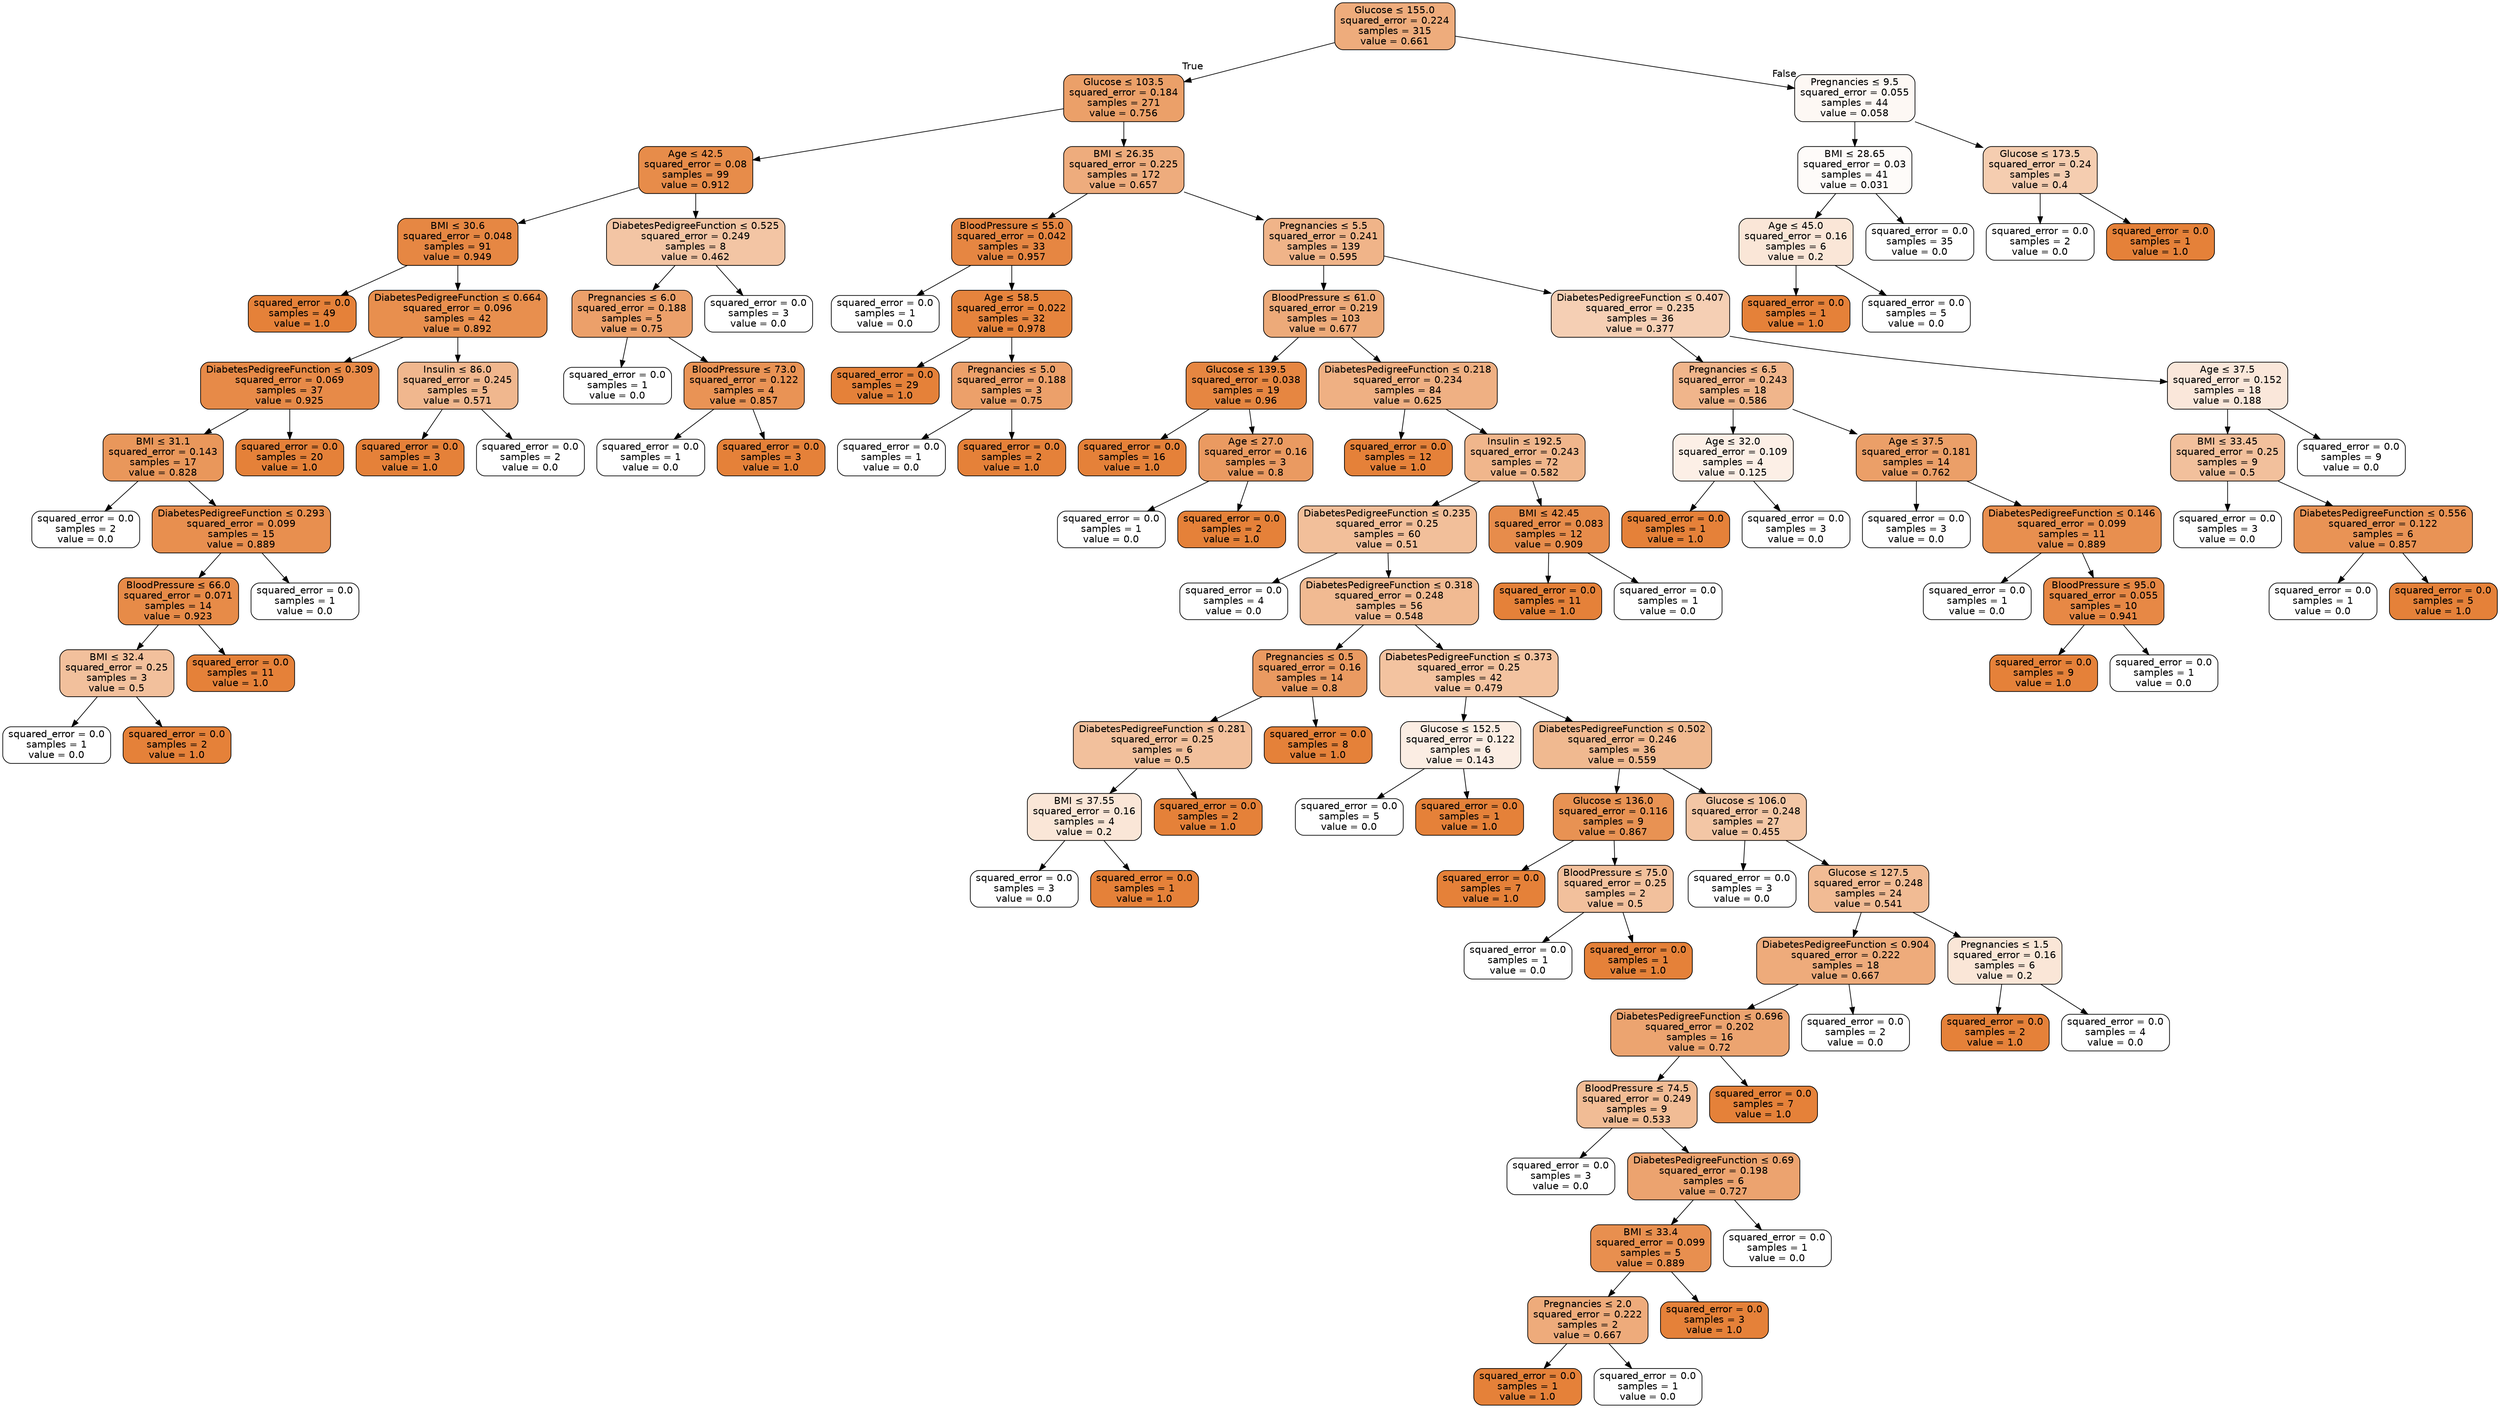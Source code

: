 digraph Tree {
node [shape=box, style="filled, rounded", color="black", fontname="helvetica"] ;
edge [fontname="helvetica"] ;
0 [label=<Glucose &le; 155.0<br/>squared_error = 0.224<br/>samples = 315<br/>value = 0.661>, fillcolor="#eeac7c"] ;
1 [label=<Glucose &le; 103.5<br/>squared_error = 0.184<br/>samples = 271<br/>value = 0.756>, fillcolor="#eba069"] ;
0 -> 1 [labeldistance=2.5, labelangle=45, headlabel="True"] ;
2 [label=<Age &le; 42.5<br/>squared_error = 0.08<br/>samples = 99<br/>value = 0.912>, fillcolor="#e78c4a"] ;
1 -> 2 ;
3 [label=<BMI &le; 30.6<br/>squared_error = 0.048<br/>samples = 91<br/>value = 0.949>, fillcolor="#e68743"] ;
2 -> 3 ;
4 [label=<squared_error = 0.0<br/>samples = 49<br/>value = 1.0>, fillcolor="#e58139"] ;
3 -> 4 ;
5 [label=<DiabetesPedigreeFunction &le; 0.664<br/>squared_error = 0.096<br/>samples = 42<br/>value = 0.892>, fillcolor="#e88f4e"] ;
3 -> 5 ;
6 [label=<DiabetesPedigreeFunction &le; 0.309<br/>squared_error = 0.069<br/>samples = 37<br/>value = 0.925>, fillcolor="#e78a48"] ;
5 -> 6 ;
7 [label=<BMI &le; 31.1<br/>squared_error = 0.143<br/>samples = 17<br/>value = 0.828>, fillcolor="#e9975b"] ;
6 -> 7 ;
8 [label=<squared_error = 0.0<br/>samples = 2<br/>value = 0.0>, fillcolor="#ffffff"] ;
7 -> 8 ;
9 [label=<DiabetesPedigreeFunction &le; 0.293<br/>squared_error = 0.099<br/>samples = 15<br/>value = 0.889>, fillcolor="#e88f4f"] ;
7 -> 9 ;
10 [label=<BloodPressure &le; 66.0<br/>squared_error = 0.071<br/>samples = 14<br/>value = 0.923>, fillcolor="#e78b48"] ;
9 -> 10 ;
11 [label=<BMI &le; 32.4<br/>squared_error = 0.25<br/>samples = 3<br/>value = 0.5>, fillcolor="#f2c09c"] ;
10 -> 11 ;
12 [label=<squared_error = 0.0<br/>samples = 1<br/>value = 0.0>, fillcolor="#ffffff"] ;
11 -> 12 ;
13 [label=<squared_error = 0.0<br/>samples = 2<br/>value = 1.0>, fillcolor="#e58139"] ;
11 -> 13 ;
14 [label=<squared_error = 0.0<br/>samples = 11<br/>value = 1.0>, fillcolor="#e58139"] ;
10 -> 14 ;
15 [label=<squared_error = 0.0<br/>samples = 1<br/>value = 0.0>, fillcolor="#ffffff"] ;
9 -> 15 ;
16 [label=<squared_error = 0.0<br/>samples = 20<br/>value = 1.0>, fillcolor="#e58139"] ;
6 -> 16 ;
17 [label=<Insulin &le; 86.0<br/>squared_error = 0.245<br/>samples = 5<br/>value = 0.571>, fillcolor="#f0b78e"] ;
5 -> 17 ;
18 [label=<squared_error = 0.0<br/>samples = 3<br/>value = 1.0>, fillcolor="#e58139"] ;
17 -> 18 ;
19 [label=<squared_error = 0.0<br/>samples = 2<br/>value = 0.0>, fillcolor="#ffffff"] ;
17 -> 19 ;
20 [label=<DiabetesPedigreeFunction &le; 0.525<br/>squared_error = 0.249<br/>samples = 8<br/>value = 0.462>, fillcolor="#f3c5a4"] ;
2 -> 20 ;
21 [label=<Pregnancies &le; 6.0<br/>squared_error = 0.188<br/>samples = 5<br/>value = 0.75>, fillcolor="#eca06a"] ;
20 -> 21 ;
22 [label=<squared_error = 0.0<br/>samples = 1<br/>value = 0.0>, fillcolor="#ffffff"] ;
21 -> 22 ;
23 [label=<BloodPressure &le; 73.0<br/>squared_error = 0.122<br/>samples = 4<br/>value = 0.857>, fillcolor="#e99355"] ;
21 -> 23 ;
24 [label=<squared_error = 0.0<br/>samples = 1<br/>value = 0.0>, fillcolor="#ffffff"] ;
23 -> 24 ;
25 [label=<squared_error = 0.0<br/>samples = 3<br/>value = 1.0>, fillcolor="#e58139"] ;
23 -> 25 ;
26 [label=<squared_error = 0.0<br/>samples = 3<br/>value = 0.0>, fillcolor="#ffffff"] ;
20 -> 26 ;
27 [label=<BMI &le; 26.35<br/>squared_error = 0.225<br/>samples = 172<br/>value = 0.657>, fillcolor="#eeac7d"] ;
1 -> 27 ;
28 [label=<BloodPressure &le; 55.0<br/>squared_error = 0.042<br/>samples = 33<br/>value = 0.957>, fillcolor="#e68642"] ;
27 -> 28 ;
29 [label=<squared_error = 0.0<br/>samples = 1<br/>value = 0.0>, fillcolor="#ffffff"] ;
28 -> 29 ;
30 [label=<Age &le; 58.5<br/>squared_error = 0.022<br/>samples = 32<br/>value = 0.978>, fillcolor="#e6843d"] ;
28 -> 30 ;
31 [label=<squared_error = 0.0<br/>samples = 29<br/>value = 1.0>, fillcolor="#e58139"] ;
30 -> 31 ;
32 [label=<Pregnancies &le; 5.0<br/>squared_error = 0.188<br/>samples = 3<br/>value = 0.75>, fillcolor="#eca06a"] ;
30 -> 32 ;
33 [label=<squared_error = 0.0<br/>samples = 1<br/>value = 0.0>, fillcolor="#ffffff"] ;
32 -> 33 ;
34 [label=<squared_error = 0.0<br/>samples = 2<br/>value = 1.0>, fillcolor="#e58139"] ;
32 -> 34 ;
35 [label=<Pregnancies &le; 5.5<br/>squared_error = 0.241<br/>samples = 139<br/>value = 0.595>, fillcolor="#f0b489"] ;
27 -> 35 ;
36 [label=<BloodPressure &le; 61.0<br/>squared_error = 0.219<br/>samples = 103<br/>value = 0.677>, fillcolor="#edaa79"] ;
35 -> 36 ;
37 [label=<Glucose &le; 139.5<br/>squared_error = 0.038<br/>samples = 19<br/>value = 0.96>, fillcolor="#e68641"] ;
36 -> 37 ;
38 [label=<squared_error = 0.0<br/>samples = 16<br/>value = 1.0>, fillcolor="#e58139"] ;
37 -> 38 ;
39 [label=<Age &le; 27.0<br/>squared_error = 0.16<br/>samples = 3<br/>value = 0.8>, fillcolor="#ea9a61"] ;
37 -> 39 ;
40 [label=<squared_error = 0.0<br/>samples = 1<br/>value = 0.0>, fillcolor="#ffffff"] ;
39 -> 40 ;
41 [label=<squared_error = 0.0<br/>samples = 2<br/>value = 1.0>, fillcolor="#e58139"] ;
39 -> 41 ;
42 [label=<DiabetesPedigreeFunction &le; 0.218<br/>squared_error = 0.234<br/>samples = 84<br/>value = 0.625>, fillcolor="#efb083"] ;
36 -> 42 ;
43 [label=<squared_error = 0.0<br/>samples = 12<br/>value = 1.0>, fillcolor="#e58139"] ;
42 -> 43 ;
44 [label=<Insulin &le; 192.5<br/>squared_error = 0.243<br/>samples = 72<br/>value = 0.582>, fillcolor="#f0b68c"] ;
42 -> 44 ;
45 [label=<DiabetesPedigreeFunction &le; 0.235<br/>squared_error = 0.25<br/>samples = 60<br/>value = 0.51>, fillcolor="#f2bf9a"] ;
44 -> 45 ;
46 [label=<squared_error = 0.0<br/>samples = 4<br/>value = 0.0>, fillcolor="#ffffff"] ;
45 -> 46 ;
47 [label=<DiabetesPedigreeFunction &le; 0.318<br/>squared_error = 0.248<br/>samples = 56<br/>value = 0.548>, fillcolor="#f1ba92"] ;
45 -> 47 ;
48 [label=<Pregnancies &le; 0.5<br/>squared_error = 0.16<br/>samples = 14<br/>value = 0.8>, fillcolor="#ea9a61"] ;
47 -> 48 ;
49 [label=<DiabetesPedigreeFunction &le; 0.281<br/>squared_error = 0.25<br/>samples = 6<br/>value = 0.5>, fillcolor="#f2c09c"] ;
48 -> 49 ;
50 [label=<BMI &le; 37.55<br/>squared_error = 0.16<br/>samples = 4<br/>value = 0.2>, fillcolor="#fae6d7"] ;
49 -> 50 ;
51 [label=<squared_error = 0.0<br/>samples = 3<br/>value = 0.0>, fillcolor="#ffffff"] ;
50 -> 51 ;
52 [label=<squared_error = 0.0<br/>samples = 1<br/>value = 1.0>, fillcolor="#e58139"] ;
50 -> 52 ;
53 [label=<squared_error = 0.0<br/>samples = 2<br/>value = 1.0>, fillcolor="#e58139"] ;
49 -> 53 ;
54 [label=<squared_error = 0.0<br/>samples = 8<br/>value = 1.0>, fillcolor="#e58139"] ;
48 -> 54 ;
55 [label=<DiabetesPedigreeFunction &le; 0.373<br/>squared_error = 0.25<br/>samples = 42<br/>value = 0.479>, fillcolor="#f3c3a0"] ;
47 -> 55 ;
56 [label=<Glucose &le; 152.5<br/>squared_error = 0.122<br/>samples = 6<br/>value = 0.143>, fillcolor="#fbede3"] ;
55 -> 56 ;
57 [label=<squared_error = 0.0<br/>samples = 5<br/>value = 0.0>, fillcolor="#ffffff"] ;
56 -> 57 ;
58 [label=<squared_error = 0.0<br/>samples = 1<br/>value = 1.0>, fillcolor="#e58139"] ;
56 -> 58 ;
59 [label=<DiabetesPedigreeFunction &le; 0.502<br/>squared_error = 0.246<br/>samples = 36<br/>value = 0.559>, fillcolor="#f0b990"] ;
55 -> 59 ;
60 [label=<Glucose &le; 136.0<br/>squared_error = 0.116<br/>samples = 9<br/>value = 0.867>, fillcolor="#e89253"] ;
59 -> 60 ;
61 [label=<squared_error = 0.0<br/>samples = 7<br/>value = 1.0>, fillcolor="#e58139"] ;
60 -> 61 ;
62 [label=<BloodPressure &le; 75.0<br/>squared_error = 0.25<br/>samples = 2<br/>value = 0.5>, fillcolor="#f2c09c"] ;
60 -> 62 ;
63 [label=<squared_error = 0.0<br/>samples = 1<br/>value = 0.0>, fillcolor="#ffffff"] ;
62 -> 63 ;
64 [label=<squared_error = 0.0<br/>samples = 1<br/>value = 1.0>, fillcolor="#e58139"] ;
62 -> 64 ;
65 [label=<Glucose &le; 106.0<br/>squared_error = 0.248<br/>samples = 27<br/>value = 0.455>, fillcolor="#f3c6a5"] ;
59 -> 65 ;
66 [label=<squared_error = 0.0<br/>samples = 3<br/>value = 0.0>, fillcolor="#ffffff"] ;
65 -> 66 ;
67 [label=<Glucose &le; 127.5<br/>squared_error = 0.248<br/>samples = 24<br/>value = 0.541>, fillcolor="#f1bb94"] ;
65 -> 67 ;
68 [label=<DiabetesPedigreeFunction &le; 0.904<br/>squared_error = 0.222<br/>samples = 18<br/>value = 0.667>, fillcolor="#eeab7b"] ;
67 -> 68 ;
69 [label=<DiabetesPedigreeFunction &le; 0.696<br/>squared_error = 0.202<br/>samples = 16<br/>value = 0.72>, fillcolor="#eca470"] ;
68 -> 69 ;
70 [label=<BloodPressure &le; 74.5<br/>squared_error = 0.249<br/>samples = 9<br/>value = 0.533>, fillcolor="#f1bc95"] ;
69 -> 70 ;
71 [label=<squared_error = 0.0<br/>samples = 3<br/>value = 0.0>, fillcolor="#ffffff"] ;
70 -> 71 ;
72 [label=<DiabetesPedigreeFunction &le; 0.69<br/>squared_error = 0.198<br/>samples = 6<br/>value = 0.727>, fillcolor="#eca36f"] ;
70 -> 72 ;
73 [label=<BMI &le; 33.4<br/>squared_error = 0.099<br/>samples = 5<br/>value = 0.889>, fillcolor="#e88f4f"] ;
72 -> 73 ;
74 [label=<Pregnancies &le; 2.0<br/>squared_error = 0.222<br/>samples = 2<br/>value = 0.667>, fillcolor="#eeab7b"] ;
73 -> 74 ;
75 [label=<squared_error = 0.0<br/>samples = 1<br/>value = 1.0>, fillcolor="#e58139"] ;
74 -> 75 ;
76 [label=<squared_error = 0.0<br/>samples = 1<br/>value = 0.0>, fillcolor="#ffffff"] ;
74 -> 76 ;
77 [label=<squared_error = 0.0<br/>samples = 3<br/>value = 1.0>, fillcolor="#e58139"] ;
73 -> 77 ;
78 [label=<squared_error = 0.0<br/>samples = 1<br/>value = 0.0>, fillcolor="#ffffff"] ;
72 -> 78 ;
79 [label=<squared_error = 0.0<br/>samples = 7<br/>value = 1.0>, fillcolor="#e58139"] ;
69 -> 79 ;
80 [label=<squared_error = 0.0<br/>samples = 2<br/>value = 0.0>, fillcolor="#ffffff"] ;
68 -> 80 ;
81 [label=<Pregnancies &le; 1.5<br/>squared_error = 0.16<br/>samples = 6<br/>value = 0.2>, fillcolor="#fae6d7"] ;
67 -> 81 ;
82 [label=<squared_error = 0.0<br/>samples = 2<br/>value = 1.0>, fillcolor="#e58139"] ;
81 -> 82 ;
83 [label=<squared_error = 0.0<br/>samples = 4<br/>value = 0.0>, fillcolor="#ffffff"] ;
81 -> 83 ;
84 [label=<BMI &le; 42.45<br/>squared_error = 0.083<br/>samples = 12<br/>value = 0.909>, fillcolor="#e78c4b"] ;
44 -> 84 ;
85 [label=<squared_error = 0.0<br/>samples = 11<br/>value = 1.0>, fillcolor="#e58139"] ;
84 -> 85 ;
86 [label=<squared_error = 0.0<br/>samples = 1<br/>value = 0.0>, fillcolor="#ffffff"] ;
84 -> 86 ;
87 [label=<DiabetesPedigreeFunction &le; 0.407<br/>squared_error = 0.235<br/>samples = 36<br/>value = 0.377>, fillcolor="#f5cfb4"] ;
35 -> 87 ;
88 [label=<Pregnancies &le; 6.5<br/>squared_error = 0.243<br/>samples = 18<br/>value = 0.586>, fillcolor="#f0b58b"] ;
87 -> 88 ;
89 [label=<Age &le; 32.0<br/>squared_error = 0.109<br/>samples = 4<br/>value = 0.125>, fillcolor="#fcefe6"] ;
88 -> 89 ;
90 [label=<squared_error = 0.0<br/>samples = 1<br/>value = 1.0>, fillcolor="#e58139"] ;
89 -> 90 ;
91 [label=<squared_error = 0.0<br/>samples = 3<br/>value = 0.0>, fillcolor="#ffffff"] ;
89 -> 91 ;
92 [label=<Age &le; 37.5<br/>squared_error = 0.181<br/>samples = 14<br/>value = 0.762>, fillcolor="#eb9f68"] ;
88 -> 92 ;
93 [label=<squared_error = 0.0<br/>samples = 3<br/>value = 0.0>, fillcolor="#ffffff"] ;
92 -> 93 ;
94 [label=<DiabetesPedigreeFunction &le; 0.146<br/>squared_error = 0.099<br/>samples = 11<br/>value = 0.889>, fillcolor="#e88f4f"] ;
92 -> 94 ;
95 [label=<squared_error = 0.0<br/>samples = 1<br/>value = 0.0>, fillcolor="#ffffff"] ;
94 -> 95 ;
96 [label=<BloodPressure &le; 95.0<br/>squared_error = 0.055<br/>samples = 10<br/>value = 0.941>, fillcolor="#e78845"] ;
94 -> 96 ;
97 [label=<squared_error = 0.0<br/>samples = 9<br/>value = 1.0>, fillcolor="#e58139"] ;
96 -> 97 ;
98 [label=<squared_error = 0.0<br/>samples = 1<br/>value = 0.0>, fillcolor="#ffffff"] ;
96 -> 98 ;
99 [label=<Age &le; 37.5<br/>squared_error = 0.152<br/>samples = 18<br/>value = 0.188>, fillcolor="#fae7da"] ;
87 -> 99 ;
100 [label=<BMI &le; 33.45<br/>squared_error = 0.25<br/>samples = 9<br/>value = 0.5>, fillcolor="#f2c09c"] ;
99 -> 100 ;
101 [label=<squared_error = 0.0<br/>samples = 3<br/>value = 0.0>, fillcolor="#ffffff"] ;
100 -> 101 ;
102 [label=<DiabetesPedigreeFunction &le; 0.556<br/>squared_error = 0.122<br/>samples = 6<br/>value = 0.857>, fillcolor="#e99355"] ;
100 -> 102 ;
103 [label=<squared_error = 0.0<br/>samples = 1<br/>value = 0.0>, fillcolor="#ffffff"] ;
102 -> 103 ;
104 [label=<squared_error = 0.0<br/>samples = 5<br/>value = 1.0>, fillcolor="#e58139"] ;
102 -> 104 ;
105 [label=<squared_error = 0.0<br/>samples = 9<br/>value = 0.0>, fillcolor="#ffffff"] ;
99 -> 105 ;
106 [label=<Pregnancies &le; 9.5<br/>squared_error = 0.055<br/>samples = 44<br/>value = 0.058>, fillcolor="#fdf8f4"] ;
0 -> 106 [labeldistance=2.5, labelangle=-45, headlabel="False"] ;
107 [label=<BMI &le; 28.65<br/>squared_error = 0.03<br/>samples = 41<br/>value = 0.031>, fillcolor="#fefbf9"] ;
106 -> 107 ;
108 [label=<Age &le; 45.0<br/>squared_error = 0.16<br/>samples = 6<br/>value = 0.2>, fillcolor="#fae6d7"] ;
107 -> 108 ;
109 [label=<squared_error = 0.0<br/>samples = 1<br/>value = 1.0>, fillcolor="#e58139"] ;
108 -> 109 ;
110 [label=<squared_error = 0.0<br/>samples = 5<br/>value = 0.0>, fillcolor="#ffffff"] ;
108 -> 110 ;
111 [label=<squared_error = 0.0<br/>samples = 35<br/>value = 0.0>, fillcolor="#ffffff"] ;
107 -> 111 ;
112 [label=<Glucose &le; 173.5<br/>squared_error = 0.24<br/>samples = 3<br/>value = 0.4>, fillcolor="#f5cdb0"] ;
106 -> 112 ;
113 [label=<squared_error = 0.0<br/>samples = 2<br/>value = 0.0>, fillcolor="#ffffff"] ;
112 -> 113 ;
114 [label=<squared_error = 0.0<br/>samples = 1<br/>value = 1.0>, fillcolor="#e58139"] ;
112 -> 114 ;
}